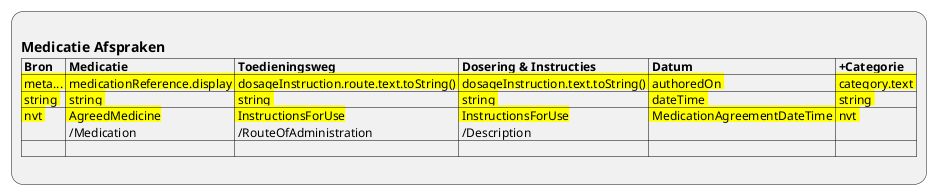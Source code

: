 @startuml ViewDefinition-MedicationRequest
:
== Medicatie Afspraken
|= Bron |= Medicatie |= Toedieningsweg |= Dosering & Instructies |= Datum |= +Categorie |
|<back:yellow> meta... |<back:yellow> medicationReference.display |<back:yellow> dosageInstruction.route.text.toString() |<back:yellow> dosageInstruction.text.toString() |<back:yellow> authoredOn |<back:yellow> category.text |
|<back:yellow> string |<back:yellow> string |<back:yellow> string |<back:yellow> string |<back:yellow> dateTime |<back:yellow> string |
|<back:yellow> nvt |<back:yellow> AgreedMedicine\n /Medication |<back:yellow> InstructionsForUse\n /RouteOfAdministration |<back:yellow> InstructionsForUse\n /Description |<back:yellow> MedicationAgreementDateTime |<back:yellow> nvt |
| |
;
@enduml